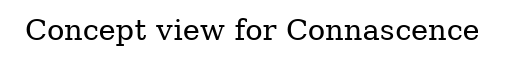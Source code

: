 digraph "Concept view for Connascence" {
  labelloc= "t"
  label="Concept view for Connascence"
  rankdir="LR"

  layout=dot
 
 
}

// (generated by Overarch with template views/view.dot.cmb)

